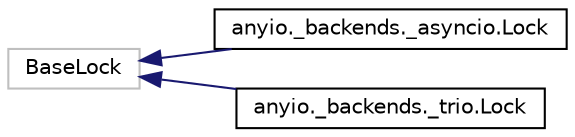 digraph "Graphical Class Hierarchy"
{
 // LATEX_PDF_SIZE
  edge [fontname="Helvetica",fontsize="10",labelfontname="Helvetica",labelfontsize="10"];
  node [fontname="Helvetica",fontsize="10",shape=record];
  rankdir="LR";
  Node2234 [label="BaseLock",height=0.2,width=0.4,color="grey75", fillcolor="white", style="filled",tooltip=" "];
  Node2234 -> Node0 [dir="back",color="midnightblue",fontsize="10",style="solid",fontname="Helvetica"];
  Node0 [label="anyio._backends._asyncio.Lock",height=0.2,width=0.4,color="black", fillcolor="white", style="filled",URL="$classanyio_1_1__backends_1_1__asyncio_1_1Lock.html",tooltip=" "];
  Node2234 -> Node2236 [dir="back",color="midnightblue",fontsize="10",style="solid",fontname="Helvetica"];
  Node2236 [label="anyio._backends._trio.Lock",height=0.2,width=0.4,color="black", fillcolor="white", style="filled",URL="$classanyio_1_1__backends_1_1__trio_1_1Lock.html",tooltip=" "];
}

